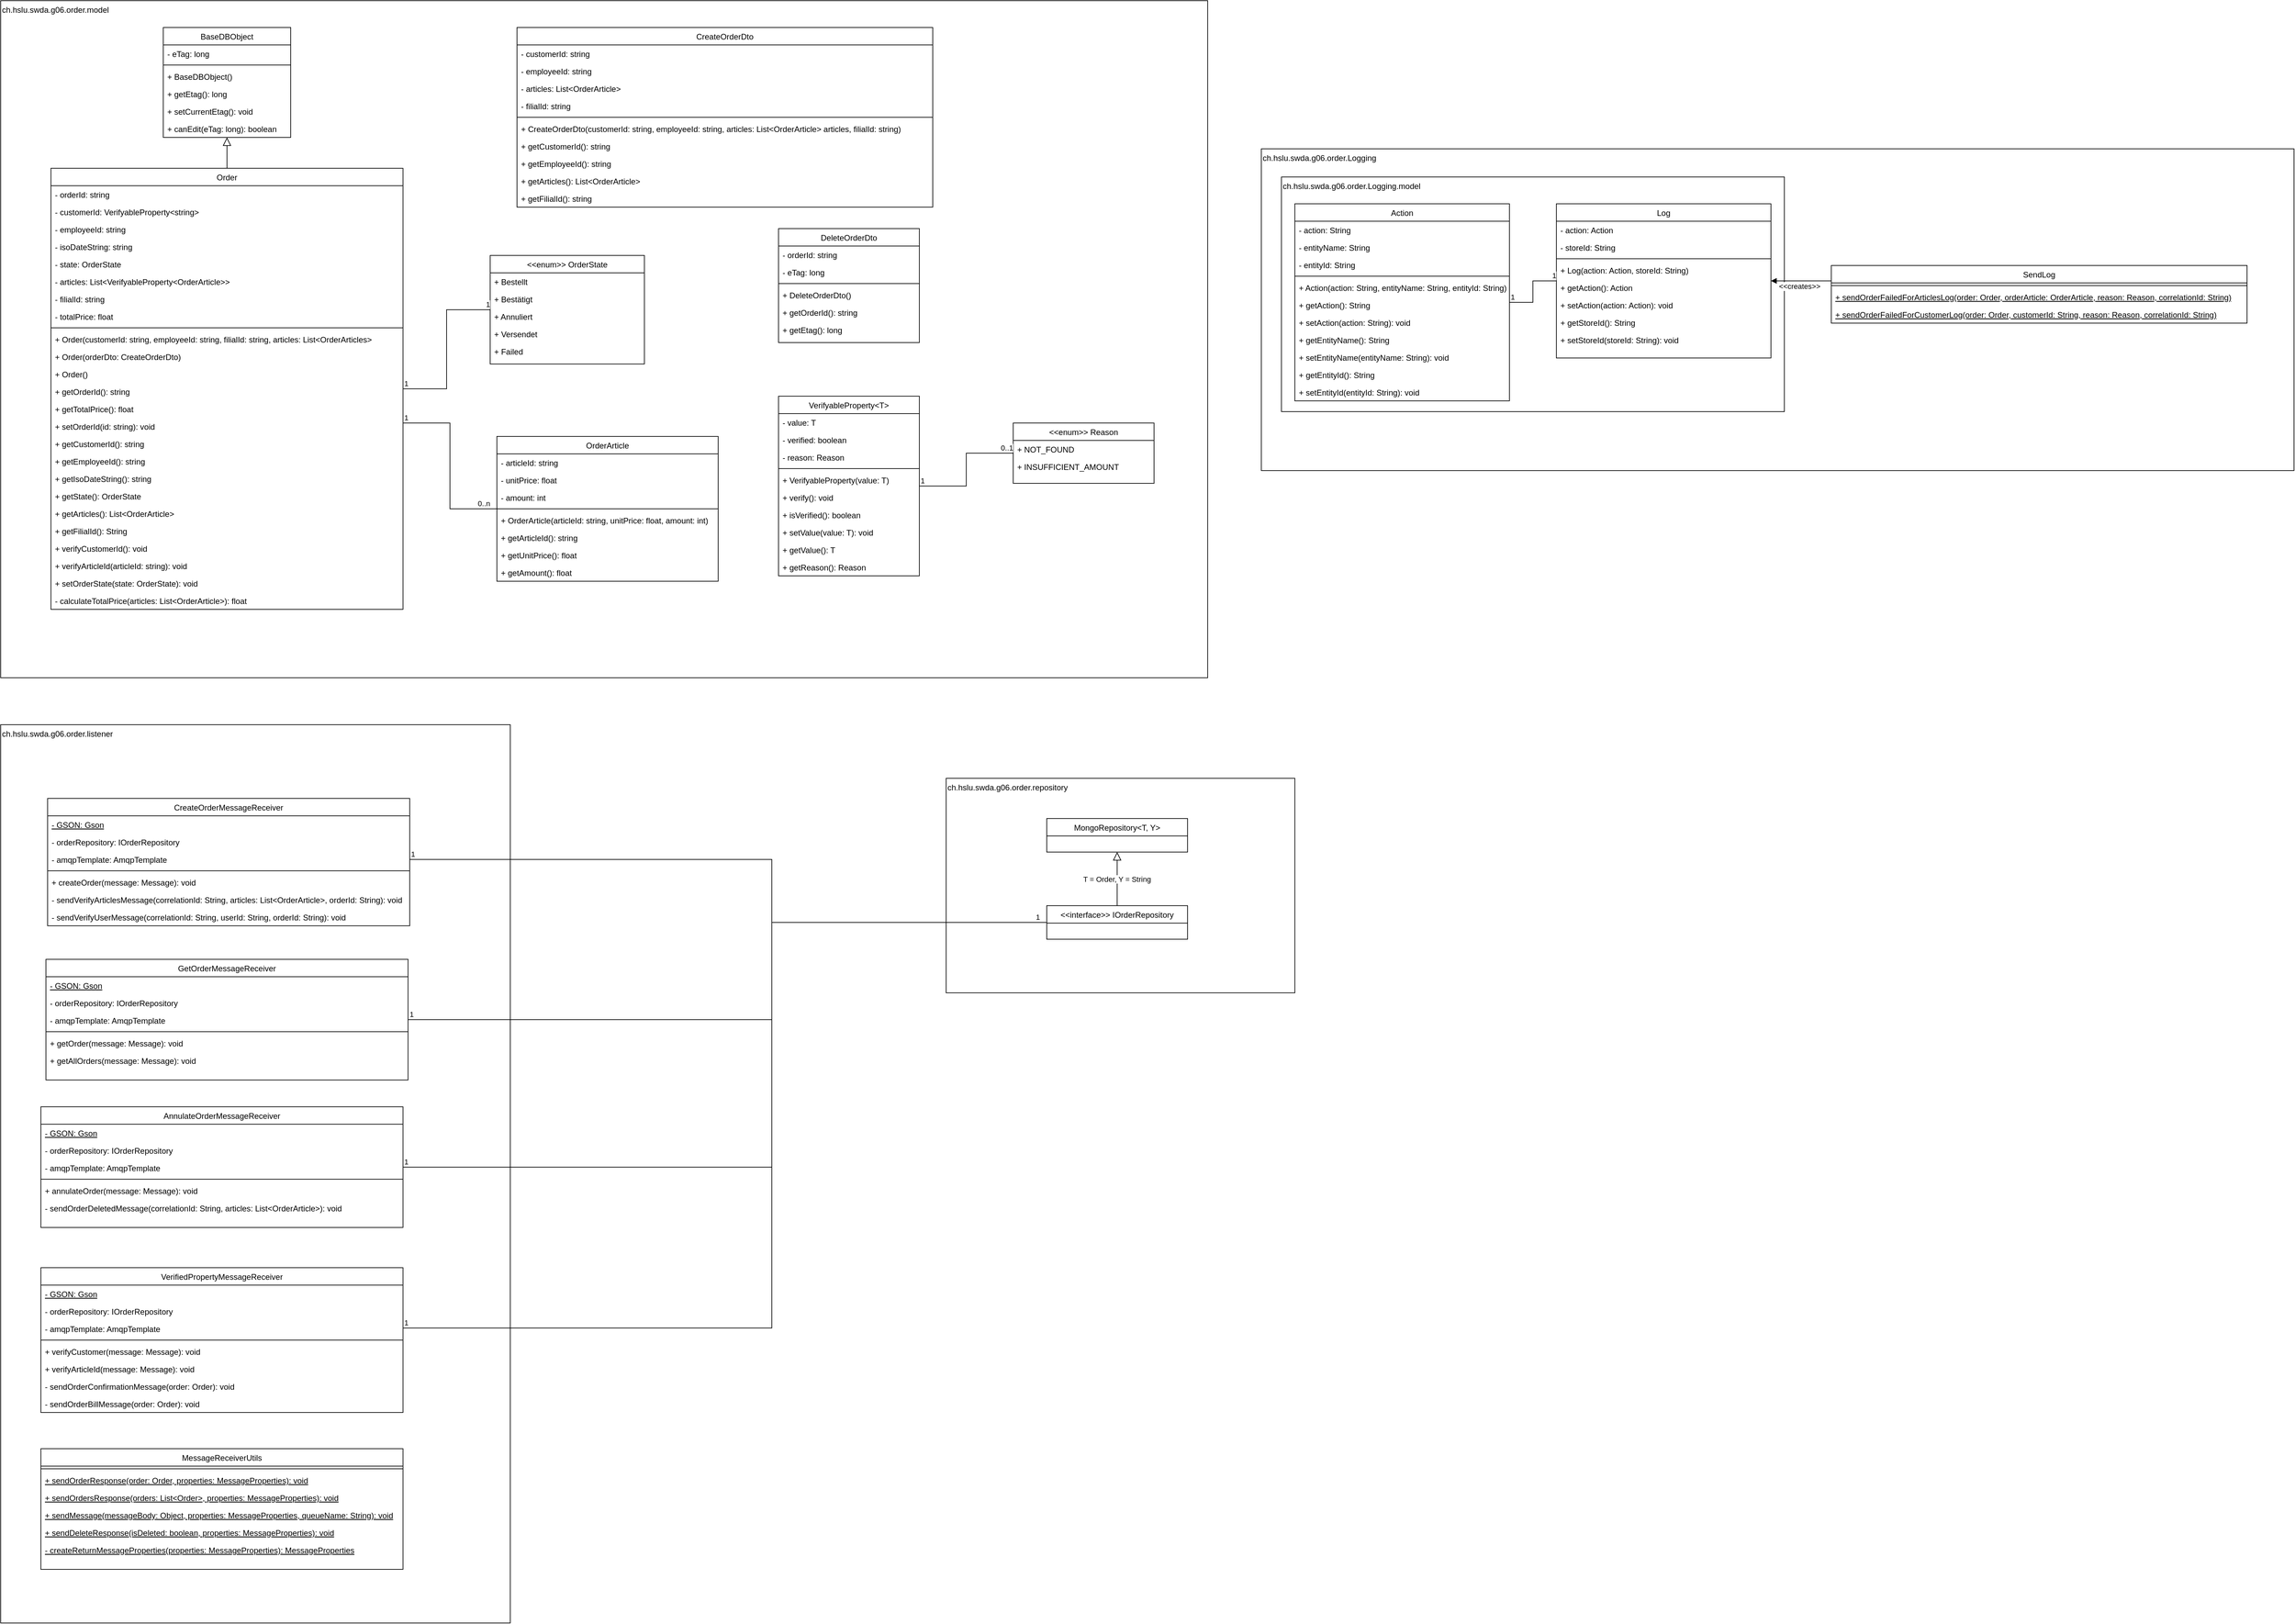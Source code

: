 <mxfile version="22.1.2" type="device">
  <diagram id="C5RBs43oDa-KdzZeNtuy" name="Page-1">
    <mxGraphModel dx="5371" dy="2304" grid="1" gridSize="10" guides="1" tooltips="1" connect="1" arrows="1" fold="1" page="1" pageScale="1" pageWidth="827" pageHeight="1169" math="0" shadow="0">
      <root>
        <mxCell id="WIyWlLk6GJQsqaUBKTNV-0" />
        <mxCell id="WIyWlLk6GJQsqaUBKTNV-1" parent="WIyWlLk6GJQsqaUBKTNV-0" />
        <mxCell id="GNeBYBOIqmBqG0EEJqLA-0" value="ch.hslu.swda.g06.order.model" style="rounded=0;whiteSpace=wrap;html=1;align=left;verticalAlign=top;" vertex="1" parent="WIyWlLk6GJQsqaUBKTNV-1">
          <mxGeometry y="30" width="1800" height="1010" as="geometry" />
        </mxCell>
        <mxCell id="zkfFHV4jXpPFQw0GAbJ--0" value="BaseDBObject" style="swimlane;fontStyle=0;align=center;verticalAlign=top;childLayout=stackLayout;horizontal=1;startSize=26;horizontalStack=0;resizeParent=1;resizeLast=0;collapsible=1;marginBottom=0;rounded=0;shadow=0;strokeWidth=1;" parent="WIyWlLk6GJQsqaUBKTNV-1" vertex="1">
          <mxGeometry x="242.5" y="70" width="190" height="164" as="geometry">
            <mxRectangle x="230" y="140" width="160" height="26" as="alternateBounds" />
          </mxGeometry>
        </mxCell>
        <mxCell id="zkfFHV4jXpPFQw0GAbJ--1" value="- eTag: long" style="text;align=left;verticalAlign=top;spacingLeft=4;spacingRight=4;overflow=hidden;rotatable=0;points=[[0,0.5],[1,0.5]];portConstraint=eastwest;" parent="zkfFHV4jXpPFQw0GAbJ--0" vertex="1">
          <mxGeometry y="26" width="190" height="26" as="geometry" />
        </mxCell>
        <mxCell id="zkfFHV4jXpPFQw0GAbJ--4" value="" style="line;html=1;strokeWidth=1;align=left;verticalAlign=middle;spacingTop=-1;spacingLeft=3;spacingRight=3;rotatable=0;labelPosition=right;points=[];portConstraint=eastwest;" parent="zkfFHV4jXpPFQw0GAbJ--0" vertex="1">
          <mxGeometry y="52" width="190" height="8" as="geometry" />
        </mxCell>
        <mxCell id="GNeBYBOIqmBqG0EEJqLA-14" value="+ BaseDBObject()" style="text;align=left;verticalAlign=top;spacingLeft=4;spacingRight=4;overflow=hidden;rotatable=0;points=[[0,0.5],[1,0.5]];portConstraint=eastwest;" vertex="1" parent="zkfFHV4jXpPFQw0GAbJ--0">
          <mxGeometry y="60" width="190" height="26" as="geometry" />
        </mxCell>
        <mxCell id="zkfFHV4jXpPFQw0GAbJ--5" value="+ getEtag(): long" style="text;align=left;verticalAlign=top;spacingLeft=4;spacingRight=4;overflow=hidden;rotatable=0;points=[[0,0.5],[1,0.5]];portConstraint=eastwest;" parent="zkfFHV4jXpPFQw0GAbJ--0" vertex="1">
          <mxGeometry y="86" width="190" height="26" as="geometry" />
        </mxCell>
        <mxCell id="GNeBYBOIqmBqG0EEJqLA-1" value="+ setCurrentEtag(): void" style="text;align=left;verticalAlign=top;spacingLeft=4;spacingRight=4;overflow=hidden;rotatable=0;points=[[0,0.5],[1,0.5]];portConstraint=eastwest;" vertex="1" parent="zkfFHV4jXpPFQw0GAbJ--0">
          <mxGeometry y="112" width="190" height="26" as="geometry" />
        </mxCell>
        <mxCell id="GNeBYBOIqmBqG0EEJqLA-2" value="+ canEdit(eTag: long): boolean" style="text;align=left;verticalAlign=top;spacingLeft=4;spacingRight=4;overflow=hidden;rotatable=0;points=[[0,0.5],[1,0.5]];portConstraint=eastwest;" vertex="1" parent="zkfFHV4jXpPFQw0GAbJ--0">
          <mxGeometry y="138" width="190" height="26" as="geometry" />
        </mxCell>
        <mxCell id="zkfFHV4jXpPFQw0GAbJ--13" value="Order" style="swimlane;fontStyle=0;align=center;verticalAlign=top;childLayout=stackLayout;horizontal=1;startSize=26;horizontalStack=0;resizeParent=1;resizeLast=0;collapsible=1;marginBottom=0;rounded=0;shadow=0;strokeWidth=1;" parent="WIyWlLk6GJQsqaUBKTNV-1" vertex="1">
          <mxGeometry x="75" y="280" width="525" height="658" as="geometry">
            <mxRectangle x="340" y="380" width="170" height="26" as="alternateBounds" />
          </mxGeometry>
        </mxCell>
        <mxCell id="zkfFHV4jXpPFQw0GAbJ--14" value="- orderId: string" style="text;align=left;verticalAlign=top;spacingLeft=4;spacingRight=4;overflow=hidden;rotatable=0;points=[[0,0.5],[1,0.5]];portConstraint=eastwest;" parent="zkfFHV4jXpPFQw0GAbJ--13" vertex="1">
          <mxGeometry y="26" width="525" height="26" as="geometry" />
        </mxCell>
        <mxCell id="GNeBYBOIqmBqG0EEJqLA-4" value="- customerId: VerifyableProperty&lt;string&gt;" style="text;align=left;verticalAlign=top;spacingLeft=4;spacingRight=4;overflow=hidden;rotatable=0;points=[[0,0.5],[1,0.5]];portConstraint=eastwest;" vertex="1" parent="zkfFHV4jXpPFQw0GAbJ--13">
          <mxGeometry y="52" width="525" height="26" as="geometry" />
        </mxCell>
        <mxCell id="GNeBYBOIqmBqG0EEJqLA-3" value="- employeeId: string" style="text;align=left;verticalAlign=top;spacingLeft=4;spacingRight=4;overflow=hidden;rotatable=0;points=[[0,0.5],[1,0.5]];portConstraint=eastwest;" vertex="1" parent="zkfFHV4jXpPFQw0GAbJ--13">
          <mxGeometry y="78" width="525" height="26" as="geometry" />
        </mxCell>
        <mxCell id="GNeBYBOIqmBqG0EEJqLA-5" value="- isoDateString: string" style="text;align=left;verticalAlign=top;spacingLeft=4;spacingRight=4;overflow=hidden;rotatable=0;points=[[0,0.5],[1,0.5]];portConstraint=eastwest;" vertex="1" parent="zkfFHV4jXpPFQw0GAbJ--13">
          <mxGeometry y="104" width="525" height="26" as="geometry" />
        </mxCell>
        <mxCell id="GNeBYBOIqmBqG0EEJqLA-6" value="- state: OrderState" style="text;align=left;verticalAlign=top;spacingLeft=4;spacingRight=4;overflow=hidden;rotatable=0;points=[[0,0.5],[1,0.5]];portConstraint=eastwest;" vertex="1" parent="zkfFHV4jXpPFQw0GAbJ--13">
          <mxGeometry y="130" width="525" height="26" as="geometry" />
        </mxCell>
        <mxCell id="GNeBYBOIqmBqG0EEJqLA-7" value="- articles: List&lt;VerifyableProperty&lt;OrderArticle&gt;&gt;" style="text;align=left;verticalAlign=top;spacingLeft=4;spacingRight=4;overflow=hidden;rotatable=0;points=[[0,0.5],[1,0.5]];portConstraint=eastwest;" vertex="1" parent="zkfFHV4jXpPFQw0GAbJ--13">
          <mxGeometry y="156" width="525" height="26" as="geometry" />
        </mxCell>
        <mxCell id="GNeBYBOIqmBqG0EEJqLA-8" value="- filialId: string" style="text;align=left;verticalAlign=top;spacingLeft=4;spacingRight=4;overflow=hidden;rotatable=0;points=[[0,0.5],[1,0.5]];portConstraint=eastwest;" vertex="1" parent="zkfFHV4jXpPFQw0GAbJ--13">
          <mxGeometry y="182" width="525" height="26" as="geometry" />
        </mxCell>
        <mxCell id="GNeBYBOIqmBqG0EEJqLA-9" value="- totalPrice: float" style="text;align=left;verticalAlign=top;spacingLeft=4;spacingRight=4;overflow=hidden;rotatable=0;points=[[0,0.5],[1,0.5]];portConstraint=eastwest;" vertex="1" parent="zkfFHV4jXpPFQw0GAbJ--13">
          <mxGeometry y="208" width="525" height="26" as="geometry" />
        </mxCell>
        <mxCell id="zkfFHV4jXpPFQw0GAbJ--15" value="" style="line;html=1;strokeWidth=1;align=left;verticalAlign=middle;spacingTop=-1;spacingLeft=3;spacingRight=3;rotatable=0;labelPosition=right;points=[];portConstraint=eastwest;" parent="zkfFHV4jXpPFQw0GAbJ--13" vertex="1">
          <mxGeometry y="234" width="525" height="8" as="geometry" />
        </mxCell>
        <mxCell id="GNeBYBOIqmBqG0EEJqLA-10" value="+ Order(customerId: string, employeeId: string, filialId: string, articles: List&lt;OrderArticles&gt;" style="text;align=left;verticalAlign=top;spacingLeft=4;spacingRight=4;overflow=hidden;rotatable=0;points=[[0,0.5],[1,0.5]];portConstraint=eastwest;" vertex="1" parent="zkfFHV4jXpPFQw0GAbJ--13">
          <mxGeometry y="242" width="525" height="26" as="geometry" />
        </mxCell>
        <mxCell id="GNeBYBOIqmBqG0EEJqLA-11" value="+ Order(orderDto: CreateOrderDto)" style="text;align=left;verticalAlign=top;spacingLeft=4;spacingRight=4;overflow=hidden;rotatable=0;points=[[0,0.5],[1,0.5]];portConstraint=eastwest;" vertex="1" parent="zkfFHV4jXpPFQw0GAbJ--13">
          <mxGeometry y="268" width="525" height="26" as="geometry" />
        </mxCell>
        <mxCell id="GNeBYBOIqmBqG0EEJqLA-12" value="+ Order()" style="text;align=left;verticalAlign=top;spacingLeft=4;spacingRight=4;overflow=hidden;rotatable=0;points=[[0,0.5],[1,0.5]];portConstraint=eastwest;" vertex="1" parent="zkfFHV4jXpPFQw0GAbJ--13">
          <mxGeometry y="294" width="525" height="26" as="geometry" />
        </mxCell>
        <mxCell id="GNeBYBOIqmBqG0EEJqLA-13" value="+ getOrderId(): string" style="text;align=left;verticalAlign=top;spacingLeft=4;spacingRight=4;overflow=hidden;rotatable=0;points=[[0,0.5],[1,0.5]];portConstraint=eastwest;" vertex="1" parent="zkfFHV4jXpPFQw0GAbJ--13">
          <mxGeometry y="320" width="525" height="26" as="geometry" />
        </mxCell>
        <mxCell id="GNeBYBOIqmBqG0EEJqLA-15" value="+ getTotalPrice(): float" style="text;align=left;verticalAlign=top;spacingLeft=4;spacingRight=4;overflow=hidden;rotatable=0;points=[[0,0.5],[1,0.5]];portConstraint=eastwest;" vertex="1" parent="zkfFHV4jXpPFQw0GAbJ--13">
          <mxGeometry y="346" width="525" height="26" as="geometry" />
        </mxCell>
        <mxCell id="GNeBYBOIqmBqG0EEJqLA-16" value="+ setOrderId(id: string): void" style="text;align=left;verticalAlign=top;spacingLeft=4;spacingRight=4;overflow=hidden;rotatable=0;points=[[0,0.5],[1,0.5]];portConstraint=eastwest;" vertex="1" parent="zkfFHV4jXpPFQw0GAbJ--13">
          <mxGeometry y="372" width="525" height="26" as="geometry" />
        </mxCell>
        <mxCell id="GNeBYBOIqmBqG0EEJqLA-17" value="+ getCustomerId(): string" style="text;align=left;verticalAlign=top;spacingLeft=4;spacingRight=4;overflow=hidden;rotatable=0;points=[[0,0.5],[1,0.5]];portConstraint=eastwest;" vertex="1" parent="zkfFHV4jXpPFQw0GAbJ--13">
          <mxGeometry y="398" width="525" height="26" as="geometry" />
        </mxCell>
        <mxCell id="GNeBYBOIqmBqG0EEJqLA-18" value="+ getEmployeeId(): string" style="text;align=left;verticalAlign=top;spacingLeft=4;spacingRight=4;overflow=hidden;rotatable=0;points=[[0,0.5],[1,0.5]];portConstraint=eastwest;" vertex="1" parent="zkfFHV4jXpPFQw0GAbJ--13">
          <mxGeometry y="424" width="525" height="26" as="geometry" />
        </mxCell>
        <mxCell id="GNeBYBOIqmBqG0EEJqLA-19" value="+ getIsoDateString(): string" style="text;align=left;verticalAlign=top;spacingLeft=4;spacingRight=4;overflow=hidden;rotatable=0;points=[[0,0.5],[1,0.5]];portConstraint=eastwest;" vertex="1" parent="zkfFHV4jXpPFQw0GAbJ--13">
          <mxGeometry y="450" width="525" height="26" as="geometry" />
        </mxCell>
        <mxCell id="GNeBYBOIqmBqG0EEJqLA-20" value="+ getState(): OrderState" style="text;align=left;verticalAlign=top;spacingLeft=4;spacingRight=4;overflow=hidden;rotatable=0;points=[[0,0.5],[1,0.5]];portConstraint=eastwest;" vertex="1" parent="zkfFHV4jXpPFQw0GAbJ--13">
          <mxGeometry y="476" width="525" height="26" as="geometry" />
        </mxCell>
        <mxCell id="GNeBYBOIqmBqG0EEJqLA-21" value="+ getArticles(): List&lt;OrderArticle&gt;" style="text;align=left;verticalAlign=top;spacingLeft=4;spacingRight=4;overflow=hidden;rotatable=0;points=[[0,0.5],[1,0.5]];portConstraint=eastwest;" vertex="1" parent="zkfFHV4jXpPFQw0GAbJ--13">
          <mxGeometry y="502" width="525" height="26" as="geometry" />
        </mxCell>
        <mxCell id="GNeBYBOIqmBqG0EEJqLA-22" value="+ getFilialId(): String" style="text;align=left;verticalAlign=top;spacingLeft=4;spacingRight=4;overflow=hidden;rotatable=0;points=[[0,0.5],[1,0.5]];portConstraint=eastwest;" vertex="1" parent="zkfFHV4jXpPFQw0GAbJ--13">
          <mxGeometry y="528" width="525" height="26" as="geometry" />
        </mxCell>
        <mxCell id="GNeBYBOIqmBqG0EEJqLA-23" value="+ verifyCustomerId(): void" style="text;align=left;verticalAlign=top;spacingLeft=4;spacingRight=4;overflow=hidden;rotatable=0;points=[[0,0.5],[1,0.5]];portConstraint=eastwest;" vertex="1" parent="zkfFHV4jXpPFQw0GAbJ--13">
          <mxGeometry y="554" width="525" height="26" as="geometry" />
        </mxCell>
        <mxCell id="GNeBYBOIqmBqG0EEJqLA-24" value="+ verifyArticleId(articleId: string): void" style="text;align=left;verticalAlign=top;spacingLeft=4;spacingRight=4;overflow=hidden;rotatable=0;points=[[0,0.5],[1,0.5]];portConstraint=eastwest;" vertex="1" parent="zkfFHV4jXpPFQw0GAbJ--13">
          <mxGeometry y="580" width="525" height="26" as="geometry" />
        </mxCell>
        <mxCell id="GNeBYBOIqmBqG0EEJqLA-25" value="+ setOrderState(state: OrderState): void" style="text;align=left;verticalAlign=top;spacingLeft=4;spacingRight=4;overflow=hidden;rotatable=0;points=[[0,0.5],[1,0.5]];portConstraint=eastwest;" vertex="1" parent="zkfFHV4jXpPFQw0GAbJ--13">
          <mxGeometry y="606" width="525" height="26" as="geometry" />
        </mxCell>
        <mxCell id="GNeBYBOIqmBqG0EEJqLA-26" value="- calculateTotalPrice(articles: List&lt;OrderArticle&gt;): float" style="text;align=left;verticalAlign=top;spacingLeft=4;spacingRight=4;overflow=hidden;rotatable=0;points=[[0,0.5],[1,0.5]];portConstraint=eastwest;" vertex="1" parent="zkfFHV4jXpPFQw0GAbJ--13">
          <mxGeometry y="632" width="525" height="26" as="geometry" />
        </mxCell>
        <mxCell id="zkfFHV4jXpPFQw0GAbJ--16" value="" style="endArrow=block;endSize=10;endFill=0;shadow=0;strokeWidth=1;rounded=0;edgeStyle=elbowEdgeStyle;elbow=vertical;" parent="WIyWlLk6GJQsqaUBKTNV-1" source="zkfFHV4jXpPFQw0GAbJ--13" target="zkfFHV4jXpPFQw0GAbJ--0" edge="1">
          <mxGeometry width="160" relative="1" as="geometry">
            <mxPoint x="210" y="373" as="sourcePoint" />
            <mxPoint x="310" y="271" as="targetPoint" />
          </mxGeometry>
        </mxCell>
        <mxCell id="GNeBYBOIqmBqG0EEJqLA-27" value="CreateOrderDto" style="swimlane;fontStyle=0;align=center;verticalAlign=top;childLayout=stackLayout;horizontal=1;startSize=26;horizontalStack=0;resizeParent=1;resizeLast=0;collapsible=1;marginBottom=0;rounded=0;shadow=0;strokeWidth=1;" vertex="1" parent="WIyWlLk6GJQsqaUBKTNV-1">
          <mxGeometry x="770" y="70" width="620" height="268" as="geometry">
            <mxRectangle x="230" y="140" width="160" height="26" as="alternateBounds" />
          </mxGeometry>
        </mxCell>
        <mxCell id="GNeBYBOIqmBqG0EEJqLA-28" value="- customerId: string" style="text;align=left;verticalAlign=top;spacingLeft=4;spacingRight=4;overflow=hidden;rotatable=0;points=[[0,0.5],[1,0.5]];portConstraint=eastwest;" vertex="1" parent="GNeBYBOIqmBqG0EEJqLA-27">
          <mxGeometry y="26" width="620" height="26" as="geometry" />
        </mxCell>
        <mxCell id="GNeBYBOIqmBqG0EEJqLA-34" value="- employeeId: string" style="text;align=left;verticalAlign=top;spacingLeft=4;spacingRight=4;overflow=hidden;rotatable=0;points=[[0,0.5],[1,0.5]];portConstraint=eastwest;" vertex="1" parent="GNeBYBOIqmBqG0EEJqLA-27">
          <mxGeometry y="52" width="620" height="26" as="geometry" />
        </mxCell>
        <mxCell id="GNeBYBOIqmBqG0EEJqLA-35" value="- articles: List&lt;OrderArticle&gt;" style="text;align=left;verticalAlign=top;spacingLeft=4;spacingRight=4;overflow=hidden;rotatable=0;points=[[0,0.5],[1,0.5]];portConstraint=eastwest;" vertex="1" parent="GNeBYBOIqmBqG0EEJqLA-27">
          <mxGeometry y="78" width="620" height="26" as="geometry" />
        </mxCell>
        <mxCell id="GNeBYBOIqmBqG0EEJqLA-36" value="- filialId: string" style="text;align=left;verticalAlign=top;spacingLeft=4;spacingRight=4;overflow=hidden;rotatable=0;points=[[0,0.5],[1,0.5]];portConstraint=eastwest;" vertex="1" parent="GNeBYBOIqmBqG0EEJqLA-27">
          <mxGeometry y="104" width="620" height="26" as="geometry" />
        </mxCell>
        <mxCell id="GNeBYBOIqmBqG0EEJqLA-29" value="" style="line;html=1;strokeWidth=1;align=left;verticalAlign=middle;spacingTop=-1;spacingLeft=3;spacingRight=3;rotatable=0;labelPosition=right;points=[];portConstraint=eastwest;" vertex="1" parent="GNeBYBOIqmBqG0EEJqLA-27">
          <mxGeometry y="130" width="620" height="8" as="geometry" />
        </mxCell>
        <mxCell id="GNeBYBOIqmBqG0EEJqLA-30" value="+ CreateOrderDto(customerId: string, employeeId: string, articles: List&lt;OrderArticle&gt; articles, filialId: string)" style="text;align=left;verticalAlign=top;spacingLeft=4;spacingRight=4;overflow=hidden;rotatable=0;points=[[0,0.5],[1,0.5]];portConstraint=eastwest;" vertex="1" parent="GNeBYBOIqmBqG0EEJqLA-27">
          <mxGeometry y="138" width="620" height="26" as="geometry" />
        </mxCell>
        <mxCell id="GNeBYBOIqmBqG0EEJqLA-31" value="+ getCustomerId(): string" style="text;align=left;verticalAlign=top;spacingLeft=4;spacingRight=4;overflow=hidden;rotatable=0;points=[[0,0.5],[1,0.5]];portConstraint=eastwest;" vertex="1" parent="GNeBYBOIqmBqG0EEJqLA-27">
          <mxGeometry y="164" width="620" height="26" as="geometry" />
        </mxCell>
        <mxCell id="GNeBYBOIqmBqG0EEJqLA-32" value="+ getEmployeeId(): string" style="text;align=left;verticalAlign=top;spacingLeft=4;spacingRight=4;overflow=hidden;rotatable=0;points=[[0,0.5],[1,0.5]];portConstraint=eastwest;" vertex="1" parent="GNeBYBOIqmBqG0EEJqLA-27">
          <mxGeometry y="190" width="620" height="26" as="geometry" />
        </mxCell>
        <mxCell id="GNeBYBOIqmBqG0EEJqLA-33" value="+ getArticles(): List&lt;OrderArticle&gt;" style="text;align=left;verticalAlign=top;spacingLeft=4;spacingRight=4;overflow=hidden;rotatable=0;points=[[0,0.5],[1,0.5]];portConstraint=eastwest;" vertex="1" parent="GNeBYBOIqmBqG0EEJqLA-27">
          <mxGeometry y="216" width="620" height="26" as="geometry" />
        </mxCell>
        <mxCell id="GNeBYBOIqmBqG0EEJqLA-37" value="+ getFilialId(): string" style="text;align=left;verticalAlign=top;spacingLeft=4;spacingRight=4;overflow=hidden;rotatable=0;points=[[0,0.5],[1,0.5]];portConstraint=eastwest;" vertex="1" parent="GNeBYBOIqmBqG0EEJqLA-27">
          <mxGeometry y="242" width="620" height="26" as="geometry" />
        </mxCell>
        <mxCell id="GNeBYBOIqmBqG0EEJqLA-38" value="DeleteOrderDto" style="swimlane;fontStyle=0;align=center;verticalAlign=top;childLayout=stackLayout;horizontal=1;startSize=26;horizontalStack=0;resizeParent=1;resizeLast=0;collapsible=1;marginBottom=0;rounded=0;shadow=0;strokeWidth=1;" vertex="1" parent="WIyWlLk6GJQsqaUBKTNV-1">
          <mxGeometry x="1160" y="370" width="210" height="170" as="geometry">
            <mxRectangle x="230" y="140" width="160" height="26" as="alternateBounds" />
          </mxGeometry>
        </mxCell>
        <mxCell id="GNeBYBOIqmBqG0EEJqLA-39" value="- orderId: string" style="text;align=left;verticalAlign=top;spacingLeft=4;spacingRight=4;overflow=hidden;rotatable=0;points=[[0,0.5],[1,0.5]];portConstraint=eastwest;" vertex="1" parent="GNeBYBOIqmBqG0EEJqLA-38">
          <mxGeometry y="26" width="210" height="26" as="geometry" />
        </mxCell>
        <mxCell id="GNeBYBOIqmBqG0EEJqLA-40" value="- eTag: long" style="text;align=left;verticalAlign=top;spacingLeft=4;spacingRight=4;overflow=hidden;rotatable=0;points=[[0,0.5],[1,0.5]];portConstraint=eastwest;" vertex="1" parent="GNeBYBOIqmBqG0EEJqLA-38">
          <mxGeometry y="52" width="210" height="26" as="geometry" />
        </mxCell>
        <mxCell id="GNeBYBOIqmBqG0EEJqLA-43" value="" style="line;html=1;strokeWidth=1;align=left;verticalAlign=middle;spacingTop=-1;spacingLeft=3;spacingRight=3;rotatable=0;labelPosition=right;points=[];portConstraint=eastwest;" vertex="1" parent="GNeBYBOIqmBqG0EEJqLA-38">
          <mxGeometry y="78" width="210" height="8" as="geometry" />
        </mxCell>
        <mxCell id="GNeBYBOIqmBqG0EEJqLA-44" value="+ DeleteOrderDto()" style="text;align=left;verticalAlign=top;spacingLeft=4;spacingRight=4;overflow=hidden;rotatable=0;points=[[0,0.5],[1,0.5]];portConstraint=eastwest;" vertex="1" parent="GNeBYBOIqmBqG0EEJqLA-38">
          <mxGeometry y="86" width="210" height="26" as="geometry" />
        </mxCell>
        <mxCell id="GNeBYBOIqmBqG0EEJqLA-45" value="+ getOrderId(): string" style="text;align=left;verticalAlign=top;spacingLeft=4;spacingRight=4;overflow=hidden;rotatable=0;points=[[0,0.5],[1,0.5]];portConstraint=eastwest;" vertex="1" parent="GNeBYBOIqmBqG0EEJqLA-38">
          <mxGeometry y="112" width="210" height="26" as="geometry" />
        </mxCell>
        <mxCell id="GNeBYBOIqmBqG0EEJqLA-46" value="+ getEtag(): long" style="text;align=left;verticalAlign=top;spacingLeft=4;spacingRight=4;overflow=hidden;rotatable=0;points=[[0,0.5],[1,0.5]];portConstraint=eastwest;" vertex="1" parent="GNeBYBOIqmBqG0EEJqLA-38">
          <mxGeometry y="138" width="210" height="26" as="geometry" />
        </mxCell>
        <mxCell id="GNeBYBOIqmBqG0EEJqLA-49" value="OrderArticle" style="swimlane;fontStyle=0;align=center;verticalAlign=top;childLayout=stackLayout;horizontal=1;startSize=26;horizontalStack=0;resizeParent=1;resizeLast=0;collapsible=1;marginBottom=0;rounded=0;shadow=0;strokeWidth=1;" vertex="1" parent="WIyWlLk6GJQsqaUBKTNV-1">
          <mxGeometry x="740" y="680" width="330" height="216" as="geometry">
            <mxRectangle x="230" y="140" width="160" height="26" as="alternateBounds" />
          </mxGeometry>
        </mxCell>
        <mxCell id="GNeBYBOIqmBqG0EEJqLA-50" value="- articleId: string" style="text;align=left;verticalAlign=top;spacingLeft=4;spacingRight=4;overflow=hidden;rotatable=0;points=[[0,0.5],[1,0.5]];portConstraint=eastwest;" vertex="1" parent="GNeBYBOIqmBqG0EEJqLA-49">
          <mxGeometry y="26" width="330" height="26" as="geometry" />
        </mxCell>
        <mxCell id="GNeBYBOIqmBqG0EEJqLA-51" value="- unitPrice: float" style="text;align=left;verticalAlign=top;spacingLeft=4;spacingRight=4;overflow=hidden;rotatable=0;points=[[0,0.5],[1,0.5]];portConstraint=eastwest;" vertex="1" parent="GNeBYBOIqmBqG0EEJqLA-49">
          <mxGeometry y="52" width="330" height="26" as="geometry" />
        </mxCell>
        <mxCell id="GNeBYBOIqmBqG0EEJqLA-56" value="- amount: int" style="text;align=left;verticalAlign=top;spacingLeft=4;spacingRight=4;overflow=hidden;rotatable=0;points=[[0,0.5],[1,0.5]];portConstraint=eastwest;" vertex="1" parent="GNeBYBOIqmBqG0EEJqLA-49">
          <mxGeometry y="78" width="330" height="26" as="geometry" />
        </mxCell>
        <mxCell id="GNeBYBOIqmBqG0EEJqLA-52" value="" style="line;html=1;strokeWidth=1;align=left;verticalAlign=middle;spacingTop=-1;spacingLeft=3;spacingRight=3;rotatable=0;labelPosition=right;points=[];portConstraint=eastwest;" vertex="1" parent="GNeBYBOIqmBqG0EEJqLA-49">
          <mxGeometry y="104" width="330" height="8" as="geometry" />
        </mxCell>
        <mxCell id="GNeBYBOIqmBqG0EEJqLA-53" value="+ OrderArticle(articleId: string, unitPrice: float, amount: int)" style="text;align=left;verticalAlign=top;spacingLeft=4;spacingRight=4;overflow=hidden;rotatable=0;points=[[0,0.5],[1,0.5]];portConstraint=eastwest;" vertex="1" parent="GNeBYBOIqmBqG0EEJqLA-49">
          <mxGeometry y="112" width="330" height="26" as="geometry" />
        </mxCell>
        <mxCell id="GNeBYBOIqmBqG0EEJqLA-54" value="+ getArticleId(): string" style="text;align=left;verticalAlign=top;spacingLeft=4;spacingRight=4;overflow=hidden;rotatable=0;points=[[0,0.5],[1,0.5]];portConstraint=eastwest;" vertex="1" parent="GNeBYBOIqmBqG0EEJqLA-49">
          <mxGeometry y="138" width="330" height="26" as="geometry" />
        </mxCell>
        <mxCell id="GNeBYBOIqmBqG0EEJqLA-55" value="+ getUnitPrice(): float" style="text;align=left;verticalAlign=top;spacingLeft=4;spacingRight=4;overflow=hidden;rotatable=0;points=[[0,0.5],[1,0.5]];portConstraint=eastwest;" vertex="1" parent="GNeBYBOIqmBqG0EEJqLA-49">
          <mxGeometry y="164" width="330" height="26" as="geometry" />
        </mxCell>
        <mxCell id="GNeBYBOIqmBqG0EEJqLA-57" value="+ getAmount(): float" style="text;align=left;verticalAlign=top;spacingLeft=4;spacingRight=4;overflow=hidden;rotatable=0;points=[[0,0.5],[1,0.5]];portConstraint=eastwest;" vertex="1" parent="GNeBYBOIqmBqG0EEJqLA-49">
          <mxGeometry y="190" width="330" height="26" as="geometry" />
        </mxCell>
        <mxCell id="GNeBYBOIqmBqG0EEJqLA-58" value="&lt;&lt;enum&gt;&gt; OrderState" style="swimlane;fontStyle=0;align=center;verticalAlign=top;childLayout=stackLayout;horizontal=1;startSize=26;horizontalStack=0;resizeParent=1;resizeLast=0;collapsible=1;marginBottom=0;rounded=0;shadow=0;strokeWidth=1;" vertex="1" parent="WIyWlLk6GJQsqaUBKTNV-1">
          <mxGeometry x="730" y="410" width="230" height="162" as="geometry">
            <mxRectangle x="230" y="140" width="160" height="26" as="alternateBounds" />
          </mxGeometry>
        </mxCell>
        <mxCell id="GNeBYBOIqmBqG0EEJqLA-59" value="+ Bestellt" style="text;align=left;verticalAlign=top;spacingLeft=4;spacingRight=4;overflow=hidden;rotatable=0;points=[[0,0.5],[1,0.5]];portConstraint=eastwest;" vertex="1" parent="GNeBYBOIqmBqG0EEJqLA-58">
          <mxGeometry y="26" width="230" height="26" as="geometry" />
        </mxCell>
        <mxCell id="GNeBYBOIqmBqG0EEJqLA-67" value="+ Bestätigt" style="text;align=left;verticalAlign=top;spacingLeft=4;spacingRight=4;overflow=hidden;rotatable=0;points=[[0,0.5],[1,0.5]];portConstraint=eastwest;" vertex="1" parent="GNeBYBOIqmBqG0EEJqLA-58">
          <mxGeometry y="52" width="230" height="26" as="geometry" />
        </mxCell>
        <mxCell id="GNeBYBOIqmBqG0EEJqLA-68" value="+ Annuliert" style="text;align=left;verticalAlign=top;spacingLeft=4;spacingRight=4;overflow=hidden;rotatable=0;points=[[0,0.5],[1,0.5]];portConstraint=eastwest;" vertex="1" parent="GNeBYBOIqmBqG0EEJqLA-58">
          <mxGeometry y="78" width="230" height="26" as="geometry" />
        </mxCell>
        <mxCell id="GNeBYBOIqmBqG0EEJqLA-69" value="+ Versendet" style="text;align=left;verticalAlign=top;spacingLeft=4;spacingRight=4;overflow=hidden;rotatable=0;points=[[0,0.5],[1,0.5]];portConstraint=eastwest;" vertex="1" parent="GNeBYBOIqmBqG0EEJqLA-58">
          <mxGeometry y="104" width="230" height="26" as="geometry" />
        </mxCell>
        <mxCell id="GNeBYBOIqmBqG0EEJqLA-70" value="+ Failed" style="text;align=left;verticalAlign=top;spacingLeft=4;spacingRight=4;overflow=hidden;rotatable=0;points=[[0,0.5],[1,0.5]];portConstraint=eastwest;" vertex="1" parent="GNeBYBOIqmBqG0EEJqLA-58">
          <mxGeometry y="130" width="230" height="26" as="geometry" />
        </mxCell>
        <mxCell id="GNeBYBOIqmBqG0EEJqLA-71" value="" style="endArrow=none;html=1;edgeStyle=orthogonalEdgeStyle;rounded=0;" edge="1" parent="WIyWlLk6GJQsqaUBKTNV-1" source="zkfFHV4jXpPFQw0GAbJ--13" target="GNeBYBOIqmBqG0EEJqLA-58">
          <mxGeometry relative="1" as="geometry">
            <mxPoint x="660" y="730" as="sourcePoint" />
            <mxPoint x="820" y="730" as="targetPoint" />
          </mxGeometry>
        </mxCell>
        <mxCell id="GNeBYBOIqmBqG0EEJqLA-72" value="1" style="edgeLabel;resizable=0;html=1;align=left;verticalAlign=bottom;" connectable="0" vertex="1" parent="GNeBYBOIqmBqG0EEJqLA-71">
          <mxGeometry x="-1" relative="1" as="geometry" />
        </mxCell>
        <mxCell id="GNeBYBOIqmBqG0EEJqLA-73" value="1" style="edgeLabel;resizable=0;html=1;align=right;verticalAlign=bottom;" connectable="0" vertex="1" parent="GNeBYBOIqmBqG0EEJqLA-71">
          <mxGeometry x="1" relative="1" as="geometry" />
        </mxCell>
        <mxCell id="GNeBYBOIqmBqG0EEJqLA-74" value="" style="endArrow=none;html=1;edgeStyle=orthogonalEdgeStyle;rounded=0;" edge="1" parent="WIyWlLk6GJQsqaUBKTNV-1" source="zkfFHV4jXpPFQw0GAbJ--13" target="GNeBYBOIqmBqG0EEJqLA-49">
          <mxGeometry relative="1" as="geometry">
            <mxPoint x="610" y="619" as="sourcePoint" />
            <mxPoint x="740" y="501" as="targetPoint" />
            <Array as="points">
              <mxPoint x="670" y="660" />
              <mxPoint x="670" y="788" />
            </Array>
          </mxGeometry>
        </mxCell>
        <mxCell id="GNeBYBOIqmBqG0EEJqLA-75" value="1" style="edgeLabel;resizable=0;html=1;align=left;verticalAlign=bottom;" connectable="0" vertex="1" parent="GNeBYBOIqmBqG0EEJqLA-74">
          <mxGeometry x="-1" relative="1" as="geometry" />
        </mxCell>
        <mxCell id="GNeBYBOIqmBqG0EEJqLA-76" value="0..n" style="edgeLabel;resizable=0;html=1;align=right;verticalAlign=bottom;" connectable="0" vertex="1" parent="GNeBYBOIqmBqG0EEJqLA-74">
          <mxGeometry x="1" relative="1" as="geometry">
            <mxPoint x="-10" as="offset" />
          </mxGeometry>
        </mxCell>
        <mxCell id="GNeBYBOIqmBqG0EEJqLA-79" value="VerifyableProperty&lt;T&gt;" style="swimlane;fontStyle=0;align=center;verticalAlign=top;childLayout=stackLayout;horizontal=1;startSize=26;horizontalStack=0;resizeParent=1;resizeLast=0;collapsible=1;marginBottom=0;rounded=0;shadow=0;strokeWidth=1;" vertex="1" parent="WIyWlLk6GJQsqaUBKTNV-1">
          <mxGeometry x="1160" y="620" width="210" height="268" as="geometry">
            <mxRectangle x="230" y="140" width="160" height="26" as="alternateBounds" />
          </mxGeometry>
        </mxCell>
        <mxCell id="GNeBYBOIqmBqG0EEJqLA-80" value="- value: T" style="text;align=left;verticalAlign=top;spacingLeft=4;spacingRight=4;overflow=hidden;rotatable=0;points=[[0,0.5],[1,0.5]];portConstraint=eastwest;" vertex="1" parent="GNeBYBOIqmBqG0EEJqLA-79">
          <mxGeometry y="26" width="210" height="26" as="geometry" />
        </mxCell>
        <mxCell id="GNeBYBOIqmBqG0EEJqLA-81" value="- verified: boolean" style="text;align=left;verticalAlign=top;spacingLeft=4;spacingRight=4;overflow=hidden;rotatable=0;points=[[0,0.5],[1,0.5]];portConstraint=eastwest;" vertex="1" parent="GNeBYBOIqmBqG0EEJqLA-79">
          <mxGeometry y="52" width="210" height="26" as="geometry" />
        </mxCell>
        <mxCell id="GNeBYBOIqmBqG0EEJqLA-86" value="- reason: Reason" style="text;align=left;verticalAlign=top;spacingLeft=4;spacingRight=4;overflow=hidden;rotatable=0;points=[[0,0.5],[1,0.5]];portConstraint=eastwest;" vertex="1" parent="GNeBYBOIqmBqG0EEJqLA-79">
          <mxGeometry y="78" width="210" height="26" as="geometry" />
        </mxCell>
        <mxCell id="GNeBYBOIqmBqG0EEJqLA-82" value="" style="line;html=1;strokeWidth=1;align=left;verticalAlign=middle;spacingTop=-1;spacingLeft=3;spacingRight=3;rotatable=0;labelPosition=right;points=[];portConstraint=eastwest;" vertex="1" parent="GNeBYBOIqmBqG0EEJqLA-79">
          <mxGeometry y="104" width="210" height="8" as="geometry" />
        </mxCell>
        <mxCell id="GNeBYBOIqmBqG0EEJqLA-83" value="+ VerifyableProperty(value: T)" style="text;align=left;verticalAlign=top;spacingLeft=4;spacingRight=4;overflow=hidden;rotatable=0;points=[[0,0.5],[1,0.5]];portConstraint=eastwest;" vertex="1" parent="GNeBYBOIqmBqG0EEJqLA-79">
          <mxGeometry y="112" width="210" height="26" as="geometry" />
        </mxCell>
        <mxCell id="GNeBYBOIqmBqG0EEJqLA-84" value="+ verify(): void" style="text;align=left;verticalAlign=top;spacingLeft=4;spacingRight=4;overflow=hidden;rotatable=0;points=[[0,0.5],[1,0.5]];portConstraint=eastwest;" vertex="1" parent="GNeBYBOIqmBqG0EEJqLA-79">
          <mxGeometry y="138" width="210" height="26" as="geometry" />
        </mxCell>
        <mxCell id="GNeBYBOIqmBqG0EEJqLA-85" value="+ isVerified(): boolean" style="text;align=left;verticalAlign=top;spacingLeft=4;spacingRight=4;overflow=hidden;rotatable=0;points=[[0,0.5],[1,0.5]];portConstraint=eastwest;" vertex="1" parent="GNeBYBOIqmBqG0EEJqLA-79">
          <mxGeometry y="164" width="210" height="26" as="geometry" />
        </mxCell>
        <mxCell id="GNeBYBOIqmBqG0EEJqLA-87" value="+ setValue(value: T): void" style="text;align=left;verticalAlign=top;spacingLeft=4;spacingRight=4;overflow=hidden;rotatable=0;points=[[0,0.5],[1,0.5]];portConstraint=eastwest;" vertex="1" parent="GNeBYBOIqmBqG0EEJqLA-79">
          <mxGeometry y="190" width="210" height="26" as="geometry" />
        </mxCell>
        <mxCell id="GNeBYBOIqmBqG0EEJqLA-88" value="+ getValue(): T" style="text;align=left;verticalAlign=top;spacingLeft=4;spacingRight=4;overflow=hidden;rotatable=0;points=[[0,0.5],[1,0.5]];portConstraint=eastwest;" vertex="1" parent="GNeBYBOIqmBqG0EEJqLA-79">
          <mxGeometry y="216" width="210" height="26" as="geometry" />
        </mxCell>
        <mxCell id="GNeBYBOIqmBqG0EEJqLA-89" value="+ getReason(): Reason" style="text;align=left;verticalAlign=top;spacingLeft=4;spacingRight=4;overflow=hidden;rotatable=0;points=[[0,0.5],[1,0.5]];portConstraint=eastwest;" vertex="1" parent="GNeBYBOIqmBqG0EEJqLA-79">
          <mxGeometry y="242" width="210" height="26" as="geometry" />
        </mxCell>
        <mxCell id="GNeBYBOIqmBqG0EEJqLA-90" value="&lt;&lt;enum&gt;&gt; Reason" style="swimlane;fontStyle=0;align=center;verticalAlign=top;childLayout=stackLayout;horizontal=1;startSize=26;horizontalStack=0;resizeParent=1;resizeLast=0;collapsible=1;marginBottom=0;rounded=0;shadow=0;strokeWidth=1;" vertex="1" parent="WIyWlLk6GJQsqaUBKTNV-1">
          <mxGeometry x="1510" y="660" width="210" height="90" as="geometry">
            <mxRectangle x="230" y="140" width="160" height="26" as="alternateBounds" />
          </mxGeometry>
        </mxCell>
        <mxCell id="GNeBYBOIqmBqG0EEJqLA-92" value="+ NOT_FOUND" style="text;align=left;verticalAlign=top;spacingLeft=4;spacingRight=4;overflow=hidden;rotatable=0;points=[[0,0.5],[1,0.5]];portConstraint=eastwest;" vertex="1" parent="GNeBYBOIqmBqG0EEJqLA-90">
          <mxGeometry y="26" width="210" height="26" as="geometry" />
        </mxCell>
        <mxCell id="GNeBYBOIqmBqG0EEJqLA-101" value="+ INSUFFICIENT_AMOUNT" style="text;align=left;verticalAlign=top;spacingLeft=4;spacingRight=4;overflow=hidden;rotatable=0;points=[[0,0.5],[1,0.5]];portConstraint=eastwest;" vertex="1" parent="GNeBYBOIqmBqG0EEJqLA-90">
          <mxGeometry y="52" width="210" height="26" as="geometry" />
        </mxCell>
        <mxCell id="GNeBYBOIqmBqG0EEJqLA-102" value="" style="endArrow=none;html=1;edgeStyle=orthogonalEdgeStyle;rounded=0;" edge="1" parent="WIyWlLk6GJQsqaUBKTNV-1" source="GNeBYBOIqmBqG0EEJqLA-79" target="GNeBYBOIqmBqG0EEJqLA-90">
          <mxGeometry relative="1" as="geometry">
            <mxPoint x="610" y="619" as="sourcePoint" />
            <mxPoint x="740" y="501" as="targetPoint" />
          </mxGeometry>
        </mxCell>
        <mxCell id="GNeBYBOIqmBqG0EEJqLA-103" value="1" style="edgeLabel;resizable=0;html=1;align=left;verticalAlign=bottom;" connectable="0" vertex="1" parent="GNeBYBOIqmBqG0EEJqLA-102">
          <mxGeometry x="-1" relative="1" as="geometry" />
        </mxCell>
        <mxCell id="GNeBYBOIqmBqG0EEJqLA-104" value="0..1" style="edgeLabel;resizable=0;html=1;align=right;verticalAlign=bottom;" connectable="0" vertex="1" parent="GNeBYBOIqmBqG0EEJqLA-102">
          <mxGeometry x="1" relative="1" as="geometry" />
        </mxCell>
        <mxCell id="GNeBYBOIqmBqG0EEJqLA-105" value="ch.hslu.swda.g06.order.repository" style="rounded=0;whiteSpace=wrap;html=1;align=left;verticalAlign=top;" vertex="1" parent="WIyWlLk6GJQsqaUBKTNV-1">
          <mxGeometry x="1410" y="1190" width="520" height="320" as="geometry" />
        </mxCell>
        <mxCell id="GNeBYBOIqmBqG0EEJqLA-106" value="&lt;&lt;interface&gt;&gt; IOrderRepository" style="swimlane;fontStyle=0;align=center;verticalAlign=top;childLayout=stackLayout;horizontal=1;startSize=26;horizontalStack=0;resizeParent=1;resizeLast=0;collapsible=1;marginBottom=0;rounded=0;shadow=0;strokeWidth=1;" vertex="1" parent="WIyWlLk6GJQsqaUBKTNV-1">
          <mxGeometry x="1560" y="1380" width="210" height="50" as="geometry">
            <mxRectangle x="230" y="140" width="160" height="26" as="alternateBounds" />
          </mxGeometry>
        </mxCell>
        <mxCell id="GNeBYBOIqmBqG0EEJqLA-109" value="MongoRepository&lt;T, Y&gt;" style="swimlane;fontStyle=0;align=center;verticalAlign=top;childLayout=stackLayout;horizontal=1;startSize=26;horizontalStack=0;resizeParent=1;resizeLast=0;collapsible=1;marginBottom=0;rounded=0;shadow=0;strokeWidth=1;" vertex="1" parent="WIyWlLk6GJQsqaUBKTNV-1">
          <mxGeometry x="1560" y="1250" width="210" height="50" as="geometry">
            <mxRectangle x="230" y="140" width="160" height="26" as="alternateBounds" />
          </mxGeometry>
        </mxCell>
        <mxCell id="GNeBYBOIqmBqG0EEJqLA-110" value="T = Order, Y = String" style="endArrow=block;endSize=10;endFill=0;shadow=0;strokeWidth=1;rounded=0;edgeStyle=elbowEdgeStyle;elbow=vertical;" edge="1" parent="WIyWlLk6GJQsqaUBKTNV-1" source="GNeBYBOIqmBqG0EEJqLA-106" target="GNeBYBOIqmBqG0EEJqLA-109">
          <mxGeometry width="160" relative="1" as="geometry">
            <mxPoint x="-202" y="1440" as="sourcePoint" />
            <mxPoint x="-202" y="1394" as="targetPoint" />
          </mxGeometry>
        </mxCell>
        <mxCell id="GNeBYBOIqmBqG0EEJqLA-111" value="ch.hslu.swda.g06.order.Logging" style="rounded=0;whiteSpace=wrap;html=1;align=left;verticalAlign=top;" vertex="1" parent="WIyWlLk6GJQsqaUBKTNV-1">
          <mxGeometry x="1880" y="251" width="1540" height="480" as="geometry" />
        </mxCell>
        <mxCell id="GNeBYBOIqmBqG0EEJqLA-112" value="ch.hslu.swda.g06.order.Logging.model" style="rounded=0;whiteSpace=wrap;html=1;align=left;verticalAlign=top;" vertex="1" parent="WIyWlLk6GJQsqaUBKTNV-1">
          <mxGeometry x="1910" y="293" width="750" height="350" as="geometry" />
        </mxCell>
        <mxCell id="GNeBYBOIqmBqG0EEJqLA-113" value="Action" style="swimlane;fontStyle=0;align=center;verticalAlign=top;childLayout=stackLayout;horizontal=1;startSize=26;horizontalStack=0;resizeParent=1;resizeLast=0;collapsible=1;marginBottom=0;rounded=0;shadow=0;strokeWidth=1;" vertex="1" parent="WIyWlLk6GJQsqaUBKTNV-1">
          <mxGeometry x="1930" y="333" width="320" height="294" as="geometry">
            <mxRectangle x="230" y="140" width="160" height="26" as="alternateBounds" />
          </mxGeometry>
        </mxCell>
        <mxCell id="GNeBYBOIqmBqG0EEJqLA-114" value="- action: String" style="text;align=left;verticalAlign=top;spacingLeft=4;spacingRight=4;overflow=hidden;rotatable=0;points=[[0,0.5],[1,0.5]];portConstraint=eastwest;" vertex="1" parent="GNeBYBOIqmBqG0EEJqLA-113">
          <mxGeometry y="26" width="320" height="26" as="geometry" />
        </mxCell>
        <mxCell id="GNeBYBOIqmBqG0EEJqLA-124" value="- entityName: String" style="text;align=left;verticalAlign=top;spacingLeft=4;spacingRight=4;overflow=hidden;rotatable=0;points=[[0,0.5],[1,0.5]];portConstraint=eastwest;" vertex="1" parent="GNeBYBOIqmBqG0EEJqLA-113">
          <mxGeometry y="52" width="320" height="26" as="geometry" />
        </mxCell>
        <mxCell id="GNeBYBOIqmBqG0EEJqLA-125" value="- entityId: String" style="text;align=left;verticalAlign=top;spacingLeft=4;spacingRight=4;overflow=hidden;rotatable=0;points=[[0,0.5],[1,0.5]];portConstraint=eastwest;" vertex="1" parent="GNeBYBOIqmBqG0EEJqLA-113">
          <mxGeometry y="78" width="320" height="26" as="geometry" />
        </mxCell>
        <mxCell id="GNeBYBOIqmBqG0EEJqLA-117" value="" style="line;html=1;strokeWidth=1;align=left;verticalAlign=middle;spacingTop=-1;spacingLeft=3;spacingRight=3;rotatable=0;labelPosition=right;points=[];portConstraint=eastwest;" vertex="1" parent="GNeBYBOIqmBqG0EEJqLA-113">
          <mxGeometry y="104" width="320" height="8" as="geometry" />
        </mxCell>
        <mxCell id="GNeBYBOIqmBqG0EEJqLA-118" value="+ Action(action: String, entityName: String, entityId: String)" style="text;align=left;verticalAlign=top;spacingLeft=4;spacingRight=4;overflow=hidden;rotatable=0;points=[[0,0.5],[1,0.5]];portConstraint=eastwest;" vertex="1" parent="GNeBYBOIqmBqG0EEJqLA-113">
          <mxGeometry y="112" width="320" height="26" as="geometry" />
        </mxCell>
        <mxCell id="GNeBYBOIqmBqG0EEJqLA-126" value="+ getAction(): String" style="text;align=left;verticalAlign=top;spacingLeft=4;spacingRight=4;overflow=hidden;rotatable=0;points=[[0,0.5],[1,0.5]];portConstraint=eastwest;" vertex="1" parent="GNeBYBOIqmBqG0EEJqLA-113">
          <mxGeometry y="138" width="320" height="26" as="geometry" />
        </mxCell>
        <mxCell id="GNeBYBOIqmBqG0EEJqLA-127" value="+ setAction(action: String): void" style="text;align=left;verticalAlign=top;spacingLeft=4;spacingRight=4;overflow=hidden;rotatable=0;points=[[0,0.5],[1,0.5]];portConstraint=eastwest;" vertex="1" parent="GNeBYBOIqmBqG0EEJqLA-113">
          <mxGeometry y="164" width="320" height="26" as="geometry" />
        </mxCell>
        <mxCell id="GNeBYBOIqmBqG0EEJqLA-128" value="+ getEntityName(): String" style="text;align=left;verticalAlign=top;spacingLeft=4;spacingRight=4;overflow=hidden;rotatable=0;points=[[0,0.5],[1,0.5]];portConstraint=eastwest;" vertex="1" parent="GNeBYBOIqmBqG0EEJqLA-113">
          <mxGeometry y="190" width="320" height="26" as="geometry" />
        </mxCell>
        <mxCell id="GNeBYBOIqmBqG0EEJqLA-129" value="+ setEntityName(entityName: String): void" style="text;align=left;verticalAlign=top;spacingLeft=4;spacingRight=4;overflow=hidden;rotatable=0;points=[[0,0.5],[1,0.5]];portConstraint=eastwest;" vertex="1" parent="GNeBYBOIqmBqG0EEJqLA-113">
          <mxGeometry y="216" width="320" height="26" as="geometry" />
        </mxCell>
        <mxCell id="GNeBYBOIqmBqG0EEJqLA-130" value="+ getEntityId(): String" style="text;align=left;verticalAlign=top;spacingLeft=4;spacingRight=4;overflow=hidden;rotatable=0;points=[[0,0.5],[1,0.5]];portConstraint=eastwest;" vertex="1" parent="GNeBYBOIqmBqG0EEJqLA-113">
          <mxGeometry y="242" width="320" height="26" as="geometry" />
        </mxCell>
        <mxCell id="GNeBYBOIqmBqG0EEJqLA-131" value="+ setEntityId(entityId: String): void" style="text;align=left;verticalAlign=top;spacingLeft=4;spacingRight=4;overflow=hidden;rotatable=0;points=[[0,0.5],[1,0.5]];portConstraint=eastwest;" vertex="1" parent="GNeBYBOIqmBqG0EEJqLA-113">
          <mxGeometry y="268" width="320" height="26" as="geometry" />
        </mxCell>
        <mxCell id="GNeBYBOIqmBqG0EEJqLA-132" value="Log" style="swimlane;fontStyle=0;align=center;verticalAlign=top;childLayout=stackLayout;horizontal=1;startSize=26;horizontalStack=0;resizeParent=1;resizeLast=0;collapsible=1;marginBottom=0;rounded=0;shadow=0;strokeWidth=1;" vertex="1" parent="WIyWlLk6GJQsqaUBKTNV-1">
          <mxGeometry x="2320" y="333" width="320" height="230" as="geometry">
            <mxRectangle x="230" y="140" width="160" height="26" as="alternateBounds" />
          </mxGeometry>
        </mxCell>
        <mxCell id="GNeBYBOIqmBqG0EEJqLA-133" value="- action: Action" style="text;align=left;verticalAlign=top;spacingLeft=4;spacingRight=4;overflow=hidden;rotatable=0;points=[[0,0.5],[1,0.5]];portConstraint=eastwest;" vertex="1" parent="GNeBYBOIqmBqG0EEJqLA-132">
          <mxGeometry y="26" width="320" height="26" as="geometry" />
        </mxCell>
        <mxCell id="GNeBYBOIqmBqG0EEJqLA-134" value="- storeId: String" style="text;align=left;verticalAlign=top;spacingLeft=4;spacingRight=4;overflow=hidden;rotatable=0;points=[[0,0.5],[1,0.5]];portConstraint=eastwest;" vertex="1" parent="GNeBYBOIqmBqG0EEJqLA-132">
          <mxGeometry y="52" width="320" height="26" as="geometry" />
        </mxCell>
        <mxCell id="GNeBYBOIqmBqG0EEJqLA-136" value="" style="line;html=1;strokeWidth=1;align=left;verticalAlign=middle;spacingTop=-1;spacingLeft=3;spacingRight=3;rotatable=0;labelPosition=right;points=[];portConstraint=eastwest;" vertex="1" parent="GNeBYBOIqmBqG0EEJqLA-132">
          <mxGeometry y="78" width="320" height="8" as="geometry" />
        </mxCell>
        <mxCell id="GNeBYBOIqmBqG0EEJqLA-137" value="+ Log(action: Action, storeId: String)" style="text;align=left;verticalAlign=top;spacingLeft=4;spacingRight=4;overflow=hidden;rotatable=0;points=[[0,0.5],[1,0.5]];portConstraint=eastwest;" vertex="1" parent="GNeBYBOIqmBqG0EEJqLA-132">
          <mxGeometry y="86" width="320" height="26" as="geometry" />
        </mxCell>
        <mxCell id="GNeBYBOIqmBqG0EEJqLA-138" value="+ getAction(): Action" style="text;align=left;verticalAlign=top;spacingLeft=4;spacingRight=4;overflow=hidden;rotatable=0;points=[[0,0.5],[1,0.5]];portConstraint=eastwest;" vertex="1" parent="GNeBYBOIqmBqG0EEJqLA-132">
          <mxGeometry y="112" width="320" height="26" as="geometry" />
        </mxCell>
        <mxCell id="GNeBYBOIqmBqG0EEJqLA-139" value="+ setAction(action: Action): void" style="text;align=left;verticalAlign=top;spacingLeft=4;spacingRight=4;overflow=hidden;rotatable=0;points=[[0,0.5],[1,0.5]];portConstraint=eastwest;" vertex="1" parent="GNeBYBOIqmBqG0EEJqLA-132">
          <mxGeometry y="138" width="320" height="26" as="geometry" />
        </mxCell>
        <mxCell id="GNeBYBOIqmBqG0EEJqLA-140" value="+ getStoreId(): String" style="text;align=left;verticalAlign=top;spacingLeft=4;spacingRight=4;overflow=hidden;rotatable=0;points=[[0,0.5],[1,0.5]];portConstraint=eastwest;" vertex="1" parent="GNeBYBOIqmBqG0EEJqLA-132">
          <mxGeometry y="164" width="320" height="26" as="geometry" />
        </mxCell>
        <mxCell id="GNeBYBOIqmBqG0EEJqLA-141" value="+ setStoreId(storeId: String): void" style="text;align=left;verticalAlign=top;spacingLeft=4;spacingRight=4;overflow=hidden;rotatable=0;points=[[0,0.5],[1,0.5]];portConstraint=eastwest;" vertex="1" parent="GNeBYBOIqmBqG0EEJqLA-132">
          <mxGeometry y="190" width="320" height="26" as="geometry" />
        </mxCell>
        <mxCell id="GNeBYBOIqmBqG0EEJqLA-144" value="" style="endArrow=none;html=1;edgeStyle=orthogonalEdgeStyle;rounded=0;" edge="1" parent="WIyWlLk6GJQsqaUBKTNV-1" source="GNeBYBOIqmBqG0EEJqLA-113" target="GNeBYBOIqmBqG0EEJqLA-132">
          <mxGeometry relative="1" as="geometry">
            <mxPoint x="1300" y="607" as="sourcePoint" />
            <mxPoint x="1440" y="558" as="targetPoint" />
          </mxGeometry>
        </mxCell>
        <mxCell id="GNeBYBOIqmBqG0EEJqLA-145" value="1" style="edgeLabel;resizable=0;html=1;align=left;verticalAlign=bottom;" connectable="0" vertex="1" parent="GNeBYBOIqmBqG0EEJqLA-144">
          <mxGeometry x="-1" relative="1" as="geometry" />
        </mxCell>
        <mxCell id="GNeBYBOIqmBqG0EEJqLA-146" value="1" style="edgeLabel;resizable=0;html=1;align=right;verticalAlign=bottom;" connectable="0" vertex="1" parent="GNeBYBOIqmBqG0EEJqLA-144">
          <mxGeometry x="1" relative="1" as="geometry" />
        </mxCell>
        <mxCell id="GNeBYBOIqmBqG0EEJqLA-147" value="SendLog" style="swimlane;fontStyle=0;align=center;verticalAlign=top;childLayout=stackLayout;horizontal=1;startSize=26;horizontalStack=0;resizeParent=1;resizeLast=0;collapsible=1;marginBottom=0;rounded=0;shadow=0;strokeWidth=1;" vertex="1" parent="WIyWlLk6GJQsqaUBKTNV-1">
          <mxGeometry x="2730" y="425" width="620" height="86" as="geometry">
            <mxRectangle x="230" y="140" width="160" height="26" as="alternateBounds" />
          </mxGeometry>
        </mxCell>
        <mxCell id="GNeBYBOIqmBqG0EEJqLA-150" value="" style="line;html=1;strokeWidth=1;align=left;verticalAlign=middle;spacingTop=-1;spacingLeft=3;spacingRight=3;rotatable=0;labelPosition=right;points=[];portConstraint=eastwest;" vertex="1" parent="GNeBYBOIqmBqG0EEJqLA-147">
          <mxGeometry y="26" width="620" height="8" as="geometry" />
        </mxCell>
        <mxCell id="GNeBYBOIqmBqG0EEJqLA-151" value="+ sendOrderFailedForArticlesLog(order: Order, orderArticle: OrderArticle, reason: Reason, correlationId: String)" style="text;align=left;verticalAlign=top;spacingLeft=4;spacingRight=4;overflow=hidden;rotatable=0;points=[[0,0.5],[1,0.5]];portConstraint=eastwest;fontStyle=4" vertex="1" parent="GNeBYBOIqmBqG0EEJqLA-147">
          <mxGeometry y="34" width="620" height="26" as="geometry" />
        </mxCell>
        <mxCell id="GNeBYBOIqmBqG0EEJqLA-156" value="+ sendOrderFailedForCustomerLog(order: Order, customerId: String, reason: Reason, correlationId: String)" style="text;align=left;verticalAlign=top;spacingLeft=4;spacingRight=4;overflow=hidden;rotatable=0;points=[[0,0.5],[1,0.5]];portConstraint=eastwest;fontStyle=4" vertex="1" parent="GNeBYBOIqmBqG0EEJqLA-147">
          <mxGeometry y="60" width="620" height="26" as="geometry" />
        </mxCell>
        <mxCell id="GNeBYBOIqmBqG0EEJqLA-158" value="&amp;lt;&amp;lt;creates&amp;gt;&amp;gt;" style="endArrow=block;endFill=1;html=1;edgeStyle=orthogonalEdgeStyle;align=left;verticalAlign=top;rounded=0;" edge="1" parent="WIyWlLk6GJQsqaUBKTNV-1" source="GNeBYBOIqmBqG0EEJqLA-147" target="GNeBYBOIqmBqG0EEJqLA-132">
          <mxGeometry x="0.778" y="-5" relative="1" as="geometry">
            <mxPoint x="530" y="303" as="sourcePoint" />
            <mxPoint x="700" y="57" as="targetPoint" />
            <Array as="points">
              <mxPoint x="2710" y="448" />
              <mxPoint x="2710" y="448" />
            </Array>
            <mxPoint as="offset" />
          </mxGeometry>
        </mxCell>
        <mxCell id="GNeBYBOIqmBqG0EEJqLA-159" value="ch.hslu.swda.g06.order.listener" style="rounded=0;whiteSpace=wrap;html=1;align=left;verticalAlign=top;" vertex="1" parent="WIyWlLk6GJQsqaUBKTNV-1">
          <mxGeometry y="1110" width="760" height="1340" as="geometry" />
        </mxCell>
        <mxCell id="GNeBYBOIqmBqG0EEJqLA-160" value="CreateOrderMessageReceiver" style="swimlane;fontStyle=0;align=center;verticalAlign=top;childLayout=stackLayout;horizontal=1;startSize=26;horizontalStack=0;resizeParent=1;resizeLast=0;collapsible=1;marginBottom=0;rounded=0;shadow=0;strokeWidth=1;" vertex="1" parent="WIyWlLk6GJQsqaUBKTNV-1">
          <mxGeometry x="70" y="1220" width="540" height="190" as="geometry">
            <mxRectangle x="230" y="140" width="160" height="26" as="alternateBounds" />
          </mxGeometry>
        </mxCell>
        <mxCell id="GNeBYBOIqmBqG0EEJqLA-161" value="- GSON: Gson" style="text;align=left;verticalAlign=top;spacingLeft=4;spacingRight=4;overflow=hidden;rotatable=0;points=[[0,0.5],[1,0.5]];portConstraint=eastwest;fontStyle=4" vertex="1" parent="GNeBYBOIqmBqG0EEJqLA-160">
          <mxGeometry y="26" width="540" height="26" as="geometry" />
        </mxCell>
        <mxCell id="GNeBYBOIqmBqG0EEJqLA-162" value="- orderRepository: IOrderRepository" style="text;align=left;verticalAlign=top;spacingLeft=4;spacingRight=4;overflow=hidden;rotatable=0;points=[[0,0.5],[1,0.5]];portConstraint=eastwest;" vertex="1" parent="GNeBYBOIqmBqG0EEJqLA-160">
          <mxGeometry y="52" width="540" height="26" as="geometry" />
        </mxCell>
        <mxCell id="GNeBYBOIqmBqG0EEJqLA-167" value="- amqpTemplate: AmqpTemplate" style="text;align=left;verticalAlign=top;spacingLeft=4;spacingRight=4;overflow=hidden;rotatable=0;points=[[0,0.5],[1,0.5]];portConstraint=eastwest;" vertex="1" parent="GNeBYBOIqmBqG0EEJqLA-160">
          <mxGeometry y="78" width="540" height="26" as="geometry" />
        </mxCell>
        <mxCell id="GNeBYBOIqmBqG0EEJqLA-163" value="" style="line;html=1;strokeWidth=1;align=left;verticalAlign=middle;spacingTop=-1;spacingLeft=3;spacingRight=3;rotatable=0;labelPosition=right;points=[];portConstraint=eastwest;" vertex="1" parent="GNeBYBOIqmBqG0EEJqLA-160">
          <mxGeometry y="104" width="540" height="8" as="geometry" />
        </mxCell>
        <mxCell id="GNeBYBOIqmBqG0EEJqLA-164" value="+ createOrder(message: Message): void" style="text;align=left;verticalAlign=top;spacingLeft=4;spacingRight=4;overflow=hidden;rotatable=0;points=[[0,0.5],[1,0.5]];portConstraint=eastwest;" vertex="1" parent="GNeBYBOIqmBqG0EEJqLA-160">
          <mxGeometry y="112" width="540" height="26" as="geometry" />
        </mxCell>
        <mxCell id="GNeBYBOIqmBqG0EEJqLA-165" value="- sendVerifyArticlesMessage(correlationId: String, articles: List&lt;OrderArticle&gt;, orderId: String): void" style="text;align=left;verticalAlign=top;spacingLeft=4;spacingRight=4;overflow=hidden;rotatable=0;points=[[0,0.5],[1,0.5]];portConstraint=eastwest;" vertex="1" parent="GNeBYBOIqmBqG0EEJqLA-160">
          <mxGeometry y="138" width="540" height="26" as="geometry" />
        </mxCell>
        <mxCell id="GNeBYBOIqmBqG0EEJqLA-166" value="- sendVerifyUserMessage(correlationId: String, userId: String, orderId: String): void" style="text;align=left;verticalAlign=top;spacingLeft=4;spacingRight=4;overflow=hidden;rotatable=0;points=[[0,0.5],[1,0.5]];portConstraint=eastwest;" vertex="1" parent="GNeBYBOIqmBqG0EEJqLA-160">
          <mxGeometry y="164" width="540" height="26" as="geometry" />
        </mxCell>
        <mxCell id="GNeBYBOIqmBqG0EEJqLA-168" value="" style="endArrow=none;html=1;edgeStyle=orthogonalEdgeStyle;rounded=0;exitX=1;exitY=0.5;exitDx=0;exitDy=0;" edge="1" parent="WIyWlLk6GJQsqaUBKTNV-1" source="GNeBYBOIqmBqG0EEJqLA-167" target="GNeBYBOIqmBqG0EEJqLA-106">
          <mxGeometry relative="1" as="geometry">
            <mxPoint x="610" y="670" as="sourcePoint" />
            <mxPoint x="750" y="798" as="targetPoint" />
            <Array as="points">
              <mxPoint x="1150" y="1311" />
              <mxPoint x="1150" y="1405" />
            </Array>
          </mxGeometry>
        </mxCell>
        <mxCell id="GNeBYBOIqmBqG0EEJqLA-169" value="1" style="edgeLabel;resizable=0;html=1;align=left;verticalAlign=bottom;" connectable="0" vertex="1" parent="GNeBYBOIqmBqG0EEJqLA-168">
          <mxGeometry x="-1" relative="1" as="geometry" />
        </mxCell>
        <mxCell id="GNeBYBOIqmBqG0EEJqLA-170" value="1" style="edgeLabel;resizable=0;html=1;align=right;verticalAlign=bottom;" connectable="0" vertex="1" parent="GNeBYBOIqmBqG0EEJqLA-168">
          <mxGeometry x="1" relative="1" as="geometry">
            <mxPoint x="-10" as="offset" />
          </mxGeometry>
        </mxCell>
        <mxCell id="GNeBYBOIqmBqG0EEJqLA-171" value="GetOrderMessageReceiver" style="swimlane;fontStyle=0;align=center;verticalAlign=top;childLayout=stackLayout;horizontal=1;startSize=26;horizontalStack=0;resizeParent=1;resizeLast=0;collapsible=1;marginBottom=0;rounded=0;shadow=0;strokeWidth=1;" vertex="1" parent="WIyWlLk6GJQsqaUBKTNV-1">
          <mxGeometry x="67.5" y="1460" width="540" height="180" as="geometry">
            <mxRectangle x="230" y="140" width="160" height="26" as="alternateBounds" />
          </mxGeometry>
        </mxCell>
        <mxCell id="GNeBYBOIqmBqG0EEJqLA-172" value="- GSON: Gson" style="text;align=left;verticalAlign=top;spacingLeft=4;spacingRight=4;overflow=hidden;rotatable=0;points=[[0,0.5],[1,0.5]];portConstraint=eastwest;fontStyle=4" vertex="1" parent="GNeBYBOIqmBqG0EEJqLA-171">
          <mxGeometry y="26" width="540" height="26" as="geometry" />
        </mxCell>
        <mxCell id="GNeBYBOIqmBqG0EEJqLA-173" value="- orderRepository: IOrderRepository" style="text;align=left;verticalAlign=top;spacingLeft=4;spacingRight=4;overflow=hidden;rotatable=0;points=[[0,0.5],[1,0.5]];portConstraint=eastwest;" vertex="1" parent="GNeBYBOIqmBqG0EEJqLA-171">
          <mxGeometry y="52" width="540" height="26" as="geometry" />
        </mxCell>
        <mxCell id="GNeBYBOIqmBqG0EEJqLA-174" value="- amqpTemplate: AmqpTemplate" style="text;align=left;verticalAlign=top;spacingLeft=4;spacingRight=4;overflow=hidden;rotatable=0;points=[[0,0.5],[1,0.5]];portConstraint=eastwest;" vertex="1" parent="GNeBYBOIqmBqG0EEJqLA-171">
          <mxGeometry y="78" width="540" height="26" as="geometry" />
        </mxCell>
        <mxCell id="GNeBYBOIqmBqG0EEJqLA-175" value="" style="line;html=1;strokeWidth=1;align=left;verticalAlign=middle;spacingTop=-1;spacingLeft=3;spacingRight=3;rotatable=0;labelPosition=right;points=[];portConstraint=eastwest;" vertex="1" parent="GNeBYBOIqmBqG0EEJqLA-171">
          <mxGeometry y="104" width="540" height="8" as="geometry" />
        </mxCell>
        <mxCell id="GNeBYBOIqmBqG0EEJqLA-176" value="+ getOrder(message: Message): void" style="text;align=left;verticalAlign=top;spacingLeft=4;spacingRight=4;overflow=hidden;rotatable=0;points=[[0,0.5],[1,0.5]];portConstraint=eastwest;" vertex="1" parent="GNeBYBOIqmBqG0EEJqLA-171">
          <mxGeometry y="112" width="540" height="26" as="geometry" />
        </mxCell>
        <mxCell id="GNeBYBOIqmBqG0EEJqLA-177" value="+ getAllOrders(message: Message): void" style="text;align=left;verticalAlign=top;spacingLeft=4;spacingRight=4;overflow=hidden;rotatable=0;points=[[0,0.5],[1,0.5]];portConstraint=eastwest;" vertex="1" parent="GNeBYBOIqmBqG0EEJqLA-171">
          <mxGeometry y="138" width="540" height="26" as="geometry" />
        </mxCell>
        <mxCell id="GNeBYBOIqmBqG0EEJqLA-179" value="" style="endArrow=none;html=1;edgeStyle=orthogonalEdgeStyle;rounded=0;" edge="1" parent="WIyWlLk6GJQsqaUBKTNV-1" source="GNeBYBOIqmBqG0EEJqLA-171" target="GNeBYBOIqmBqG0EEJqLA-106">
          <mxGeometry relative="1" as="geometry">
            <mxPoint x="620" y="1321" as="sourcePoint" />
            <mxPoint x="1860" y="1415" as="targetPoint" />
            <Array as="points">
              <mxPoint x="1150" y="1550" />
              <mxPoint x="1150" y="1405" />
            </Array>
          </mxGeometry>
        </mxCell>
        <mxCell id="GNeBYBOIqmBqG0EEJqLA-180" value="1" style="edgeLabel;resizable=0;html=1;align=left;verticalAlign=bottom;" connectable="0" vertex="1" parent="GNeBYBOIqmBqG0EEJqLA-179">
          <mxGeometry x="-1" relative="1" as="geometry" />
        </mxCell>
        <mxCell id="GNeBYBOIqmBqG0EEJqLA-181" value="1" style="edgeLabel;resizable=0;html=1;align=right;verticalAlign=bottom;" connectable="0" vertex="1" parent="GNeBYBOIqmBqG0EEJqLA-179">
          <mxGeometry x="1" relative="1" as="geometry">
            <mxPoint x="-10" as="offset" />
          </mxGeometry>
        </mxCell>
        <mxCell id="GNeBYBOIqmBqG0EEJqLA-182" value="AnnulateOrderMessageReceiver" style="swimlane;fontStyle=0;align=center;verticalAlign=top;childLayout=stackLayout;horizontal=1;startSize=26;horizontalStack=0;resizeParent=1;resizeLast=0;collapsible=1;marginBottom=0;rounded=0;shadow=0;strokeWidth=1;" vertex="1" parent="WIyWlLk6GJQsqaUBKTNV-1">
          <mxGeometry x="60" y="1680" width="540" height="180" as="geometry">
            <mxRectangle x="230" y="140" width="160" height="26" as="alternateBounds" />
          </mxGeometry>
        </mxCell>
        <mxCell id="GNeBYBOIqmBqG0EEJqLA-183" value="- GSON: Gson" style="text;align=left;verticalAlign=top;spacingLeft=4;spacingRight=4;overflow=hidden;rotatable=0;points=[[0,0.5],[1,0.5]];portConstraint=eastwest;fontStyle=4" vertex="1" parent="GNeBYBOIqmBqG0EEJqLA-182">
          <mxGeometry y="26" width="540" height="26" as="geometry" />
        </mxCell>
        <mxCell id="GNeBYBOIqmBqG0EEJqLA-184" value="- orderRepository: IOrderRepository" style="text;align=left;verticalAlign=top;spacingLeft=4;spacingRight=4;overflow=hidden;rotatable=0;points=[[0,0.5],[1,0.5]];portConstraint=eastwest;" vertex="1" parent="GNeBYBOIqmBqG0EEJqLA-182">
          <mxGeometry y="52" width="540" height="26" as="geometry" />
        </mxCell>
        <mxCell id="GNeBYBOIqmBqG0EEJqLA-185" value="- amqpTemplate: AmqpTemplate" style="text;align=left;verticalAlign=top;spacingLeft=4;spacingRight=4;overflow=hidden;rotatable=0;points=[[0,0.5],[1,0.5]];portConstraint=eastwest;" vertex="1" parent="GNeBYBOIqmBqG0EEJqLA-182">
          <mxGeometry y="78" width="540" height="26" as="geometry" />
        </mxCell>
        <mxCell id="GNeBYBOIqmBqG0EEJqLA-186" value="" style="line;html=1;strokeWidth=1;align=left;verticalAlign=middle;spacingTop=-1;spacingLeft=3;spacingRight=3;rotatable=0;labelPosition=right;points=[];portConstraint=eastwest;" vertex="1" parent="GNeBYBOIqmBqG0EEJqLA-182">
          <mxGeometry y="104" width="540" height="8" as="geometry" />
        </mxCell>
        <mxCell id="GNeBYBOIqmBqG0EEJqLA-187" value="+ annulateOrder(message: Message): void" style="text;align=left;verticalAlign=top;spacingLeft=4;spacingRight=4;overflow=hidden;rotatable=0;points=[[0,0.5],[1,0.5]];portConstraint=eastwest;" vertex="1" parent="GNeBYBOIqmBqG0EEJqLA-182">
          <mxGeometry y="112" width="540" height="26" as="geometry" />
        </mxCell>
        <mxCell id="GNeBYBOIqmBqG0EEJqLA-188" value="- sendOrderDeletedMessage(correlationId: String, articles: List&lt;OrderArticle&gt;): void" style="text;align=left;verticalAlign=top;spacingLeft=4;spacingRight=4;overflow=hidden;rotatable=0;points=[[0,0.5],[1,0.5]];portConstraint=eastwest;" vertex="1" parent="GNeBYBOIqmBqG0EEJqLA-182">
          <mxGeometry y="138" width="540" height="26" as="geometry" />
        </mxCell>
        <mxCell id="GNeBYBOIqmBqG0EEJqLA-189" value="" style="endArrow=none;html=1;edgeStyle=orthogonalEdgeStyle;rounded=0;" edge="1" parent="WIyWlLk6GJQsqaUBKTNV-1" source="GNeBYBOIqmBqG0EEJqLA-182" target="GNeBYBOIqmBqG0EEJqLA-106">
          <mxGeometry relative="1" as="geometry">
            <mxPoint x="618" y="1560" as="sourcePoint" />
            <mxPoint x="1570" y="1415" as="targetPoint" />
            <Array as="points">
              <mxPoint x="1150" y="1770" />
              <mxPoint x="1150" y="1405" />
            </Array>
          </mxGeometry>
        </mxCell>
        <mxCell id="GNeBYBOIqmBqG0EEJqLA-190" value="1" style="edgeLabel;resizable=0;html=1;align=left;verticalAlign=bottom;" connectable="0" vertex="1" parent="GNeBYBOIqmBqG0EEJqLA-189">
          <mxGeometry x="-1" relative="1" as="geometry" />
        </mxCell>
        <mxCell id="GNeBYBOIqmBqG0EEJqLA-191" value="1" style="edgeLabel;resizable=0;html=1;align=right;verticalAlign=bottom;" connectable="0" vertex="1" parent="GNeBYBOIqmBqG0EEJqLA-189">
          <mxGeometry x="1" relative="1" as="geometry">
            <mxPoint x="-10" as="offset" />
          </mxGeometry>
        </mxCell>
        <mxCell id="GNeBYBOIqmBqG0EEJqLA-192" value="VerifiedPropertyMessageReceiver" style="swimlane;fontStyle=0;align=center;verticalAlign=top;childLayout=stackLayout;horizontal=1;startSize=26;horizontalStack=0;resizeParent=1;resizeLast=0;collapsible=1;marginBottom=0;rounded=0;shadow=0;strokeWidth=1;" vertex="1" parent="WIyWlLk6GJQsqaUBKTNV-1">
          <mxGeometry x="60" y="1920" width="540" height="216" as="geometry">
            <mxRectangle x="230" y="140" width="160" height="26" as="alternateBounds" />
          </mxGeometry>
        </mxCell>
        <mxCell id="GNeBYBOIqmBqG0EEJqLA-193" value="- GSON: Gson" style="text;align=left;verticalAlign=top;spacingLeft=4;spacingRight=4;overflow=hidden;rotatable=0;points=[[0,0.5],[1,0.5]];portConstraint=eastwest;fontStyle=4" vertex="1" parent="GNeBYBOIqmBqG0EEJqLA-192">
          <mxGeometry y="26" width="540" height="26" as="geometry" />
        </mxCell>
        <mxCell id="GNeBYBOIqmBqG0EEJqLA-194" value="- orderRepository: IOrderRepository" style="text;align=left;verticalAlign=top;spacingLeft=4;spacingRight=4;overflow=hidden;rotatable=0;points=[[0,0.5],[1,0.5]];portConstraint=eastwest;" vertex="1" parent="GNeBYBOIqmBqG0EEJqLA-192">
          <mxGeometry y="52" width="540" height="26" as="geometry" />
        </mxCell>
        <mxCell id="GNeBYBOIqmBqG0EEJqLA-195" value="- amqpTemplate: AmqpTemplate" style="text;align=left;verticalAlign=top;spacingLeft=4;spacingRight=4;overflow=hidden;rotatable=0;points=[[0,0.5],[1,0.5]];portConstraint=eastwest;" vertex="1" parent="GNeBYBOIqmBqG0EEJqLA-192">
          <mxGeometry y="78" width="540" height="26" as="geometry" />
        </mxCell>
        <mxCell id="GNeBYBOIqmBqG0EEJqLA-196" value="" style="line;html=1;strokeWidth=1;align=left;verticalAlign=middle;spacingTop=-1;spacingLeft=3;spacingRight=3;rotatable=0;labelPosition=right;points=[];portConstraint=eastwest;" vertex="1" parent="GNeBYBOIqmBqG0EEJqLA-192">
          <mxGeometry y="104" width="540" height="8" as="geometry" />
        </mxCell>
        <mxCell id="GNeBYBOIqmBqG0EEJqLA-197" value="+ verifyCustomer(message: Message): void" style="text;align=left;verticalAlign=top;spacingLeft=4;spacingRight=4;overflow=hidden;rotatable=0;points=[[0,0.5],[1,0.5]];portConstraint=eastwest;" vertex="1" parent="GNeBYBOIqmBqG0EEJqLA-192">
          <mxGeometry y="112" width="540" height="26" as="geometry" />
        </mxCell>
        <mxCell id="GNeBYBOIqmBqG0EEJqLA-199" value="+ verifyArticleId(message: Message): void" style="text;align=left;verticalAlign=top;spacingLeft=4;spacingRight=4;overflow=hidden;rotatable=0;points=[[0,0.5],[1,0.5]];portConstraint=eastwest;" vertex="1" parent="GNeBYBOIqmBqG0EEJqLA-192">
          <mxGeometry y="138" width="540" height="26" as="geometry" />
        </mxCell>
        <mxCell id="GNeBYBOIqmBqG0EEJqLA-200" value="- sendOrderConfirmationMessage(order: Order): void" style="text;align=left;verticalAlign=top;spacingLeft=4;spacingRight=4;overflow=hidden;rotatable=0;points=[[0,0.5],[1,0.5]];portConstraint=eastwest;" vertex="1" parent="GNeBYBOIqmBqG0EEJqLA-192">
          <mxGeometry y="164" width="540" height="26" as="geometry" />
        </mxCell>
        <mxCell id="GNeBYBOIqmBqG0EEJqLA-201" value="- sendOrderBillMessage(order: Order): void" style="text;align=left;verticalAlign=top;spacingLeft=4;spacingRight=4;overflow=hidden;rotatable=0;points=[[0,0.5],[1,0.5]];portConstraint=eastwest;" vertex="1" parent="GNeBYBOIqmBqG0EEJqLA-192">
          <mxGeometry y="190" width="540" height="26" as="geometry" />
        </mxCell>
        <mxCell id="GNeBYBOIqmBqG0EEJqLA-209" value="" style="endArrow=none;html=1;edgeStyle=orthogonalEdgeStyle;rounded=0;" edge="1" parent="WIyWlLk6GJQsqaUBKTNV-1" source="GNeBYBOIqmBqG0EEJqLA-192" target="GNeBYBOIqmBqG0EEJqLA-106">
          <mxGeometry relative="1" as="geometry">
            <mxPoint x="610" y="1780" as="sourcePoint" />
            <mxPoint x="1570" y="1415" as="targetPoint" />
            <Array as="points">
              <mxPoint x="1150" y="2010" />
              <mxPoint x="1150" y="1405" />
            </Array>
          </mxGeometry>
        </mxCell>
        <mxCell id="GNeBYBOIqmBqG0EEJqLA-210" value="1" style="edgeLabel;resizable=0;html=1;align=left;verticalAlign=bottom;" connectable="0" vertex="1" parent="GNeBYBOIqmBqG0EEJqLA-209">
          <mxGeometry x="-1" relative="1" as="geometry" />
        </mxCell>
        <mxCell id="GNeBYBOIqmBqG0EEJqLA-211" value="1" style="edgeLabel;resizable=0;html=1;align=right;verticalAlign=bottom;" connectable="0" vertex="1" parent="GNeBYBOIqmBqG0EEJqLA-209">
          <mxGeometry x="1" relative="1" as="geometry">
            <mxPoint x="-10" as="offset" />
          </mxGeometry>
        </mxCell>
        <mxCell id="GNeBYBOIqmBqG0EEJqLA-212" value="MessageReceiverUtils" style="swimlane;fontStyle=0;align=center;verticalAlign=top;childLayout=stackLayout;horizontal=1;startSize=26;horizontalStack=0;resizeParent=1;resizeLast=0;collapsible=1;marginBottom=0;rounded=0;shadow=0;strokeWidth=1;" vertex="1" parent="WIyWlLk6GJQsqaUBKTNV-1">
          <mxGeometry x="60" y="2190" width="540" height="180" as="geometry">
            <mxRectangle x="230" y="140" width="160" height="26" as="alternateBounds" />
          </mxGeometry>
        </mxCell>
        <mxCell id="GNeBYBOIqmBqG0EEJqLA-216" value="" style="line;html=1;strokeWidth=1;align=left;verticalAlign=middle;spacingTop=-1;spacingLeft=3;spacingRight=3;rotatable=0;labelPosition=right;points=[];portConstraint=eastwest;" vertex="1" parent="GNeBYBOIqmBqG0EEJqLA-212">
          <mxGeometry y="26" width="540" height="8" as="geometry" />
        </mxCell>
        <mxCell id="GNeBYBOIqmBqG0EEJqLA-217" value="+ sendOrderResponse(order: Order, properties: MessageProperties): void" style="text;align=left;verticalAlign=top;spacingLeft=4;spacingRight=4;overflow=hidden;rotatable=0;points=[[0,0.5],[1,0.5]];portConstraint=eastwest;fontStyle=4" vertex="1" parent="GNeBYBOIqmBqG0EEJqLA-212">
          <mxGeometry y="34" width="540" height="26" as="geometry" />
        </mxCell>
        <mxCell id="GNeBYBOIqmBqG0EEJqLA-221" value="+ sendOrdersResponse(orders: List&lt;Order&gt;, properties: MessageProperties): void" style="text;align=left;verticalAlign=top;spacingLeft=4;spacingRight=4;overflow=hidden;rotatable=0;points=[[0,0.5],[1,0.5]];portConstraint=eastwest;fontStyle=4" vertex="1" parent="GNeBYBOIqmBqG0EEJqLA-212">
          <mxGeometry y="60" width="540" height="26" as="geometry" />
        </mxCell>
        <mxCell id="GNeBYBOIqmBqG0EEJqLA-222" value="+ sendMessage(messageBody: Object, properties: MessageProperties, queueName: String): void" style="text;align=left;verticalAlign=top;spacingLeft=4;spacingRight=4;overflow=hidden;rotatable=0;points=[[0,0.5],[1,0.5]];portConstraint=eastwest;fontStyle=4" vertex="1" parent="GNeBYBOIqmBqG0EEJqLA-212">
          <mxGeometry y="86" width="540" height="26" as="geometry" />
        </mxCell>
        <mxCell id="GNeBYBOIqmBqG0EEJqLA-224" value="+ sendDeleteResponse(isDeleted: boolean, properties: MessageProperties): void" style="text;align=left;verticalAlign=top;spacingLeft=4;spacingRight=4;overflow=hidden;rotatable=0;points=[[0,0.5],[1,0.5]];portConstraint=eastwest;fontStyle=4" vertex="1" parent="GNeBYBOIqmBqG0EEJqLA-212">
          <mxGeometry y="112" width="540" height="26" as="geometry" />
        </mxCell>
        <mxCell id="GNeBYBOIqmBqG0EEJqLA-223" value="- createReturnMessageProperties(properties: MessageProperties): MessageProperties" style="text;align=left;verticalAlign=top;spacingLeft=4;spacingRight=4;overflow=hidden;rotatable=0;points=[[0,0.5],[1,0.5]];portConstraint=eastwest;fontStyle=4" vertex="1" parent="GNeBYBOIqmBqG0EEJqLA-212">
          <mxGeometry y="138" width="540" height="26" as="geometry" />
        </mxCell>
      </root>
    </mxGraphModel>
  </diagram>
</mxfile>
